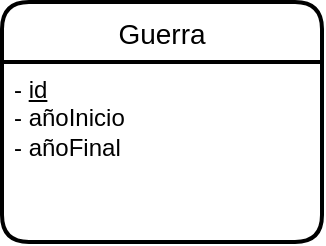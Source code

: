 <mxfile version="20.1.2" type="github">
  <diagram id="Fmc8TGQid-nYDSHVtyvv" name="Pàgina-1">
    <mxGraphModel dx="1102" dy="586" grid="1" gridSize="10" guides="1" tooltips="1" connect="1" arrows="1" fold="1" page="1" pageScale="1" pageWidth="827" pageHeight="1169" math="0" shadow="0">
      <root>
        <mxCell id="0" />
        <mxCell id="1" parent="0" />
        <mxCell id="LGba17AcoOO2xGvBsgM_-1" value="Guerra" style="swimlane;childLayout=stackLayout;horizontal=1;startSize=30;horizontalStack=0;rounded=1;fontSize=14;fontStyle=0;strokeWidth=2;resizeParent=0;resizeLast=1;shadow=0;dashed=0;align=center;" vertex="1" parent="1">
          <mxGeometry x="230" y="270" width="160" height="120" as="geometry" />
        </mxCell>
        <mxCell id="LGba17AcoOO2xGvBsgM_-2" value="- &lt;u&gt;id&lt;/u&gt;&lt;br&gt;- añoInicio&lt;br&gt;- añoFinal" style="align=left;strokeColor=none;fillColor=none;spacingLeft=4;fontSize=12;verticalAlign=top;resizable=0;rotatable=0;part=1;html=1;" vertex="1" parent="LGba17AcoOO2xGvBsgM_-1">
          <mxGeometry y="30" width="160" height="90" as="geometry" />
        </mxCell>
      </root>
    </mxGraphModel>
  </diagram>
</mxfile>
